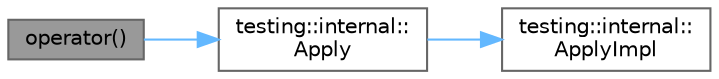 digraph "operator()"
{
 // LATEX_PDF_SIZE
  bgcolor="transparent";
  edge [fontname=Helvetica,fontsize=10,labelfontname=Helvetica,labelfontsize=10];
  node [fontname=Helvetica,fontsize=10,shape=box,height=0.2,width=0.4];
  rankdir="LR";
  Node1 [id="Node000001",label="operator()",height=0.2,width=0.4,color="gray40", fillcolor="grey60", style="filled", fontcolor="black",tooltip=" "];
  Node1 -> Node2 [id="edge1_Node000001_Node000002",color="steelblue1",style="solid",tooltip=" "];
  Node2 [id="Node000002",label="testing::internal::\lApply",height=0.2,width=0.4,color="grey40", fillcolor="white", style="filled",URL="$namespacetesting_1_1internal.html#aea8332eec852879a338b1f4aba2c8247",tooltip=" "];
  Node2 -> Node3 [id="edge2_Node000002_Node000003",color="steelblue1",style="solid",tooltip=" "];
  Node3 [id="Node000003",label="testing::internal::\lApplyImpl",height=0.2,width=0.4,color="grey40", fillcolor="white", style="filled",URL="$namespacetesting_1_1internal.html#a5db9e88ea3cebc2056bb0a995706bbcd",tooltip=" "];
}
